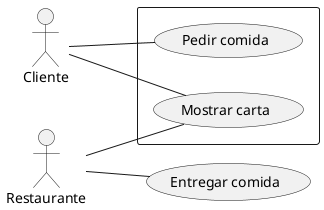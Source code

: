 @startuml
left to right direction
actor Cliente as cliente
actor Restaurante as restau

    Rectangle {
        usecase "Pedir comida" as a1
        usecase "Mostrar carta" as a2
    }

    usecase "Entregar comida" as a3

    cliente -- a1
    cliente -- a2
    restau -- a2
    restau -- a3
@enduml